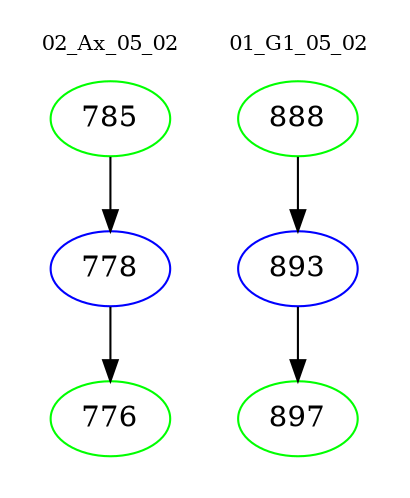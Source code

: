 digraph{
subgraph cluster_0 {
color = white
label = "02_Ax_05_02";
fontsize=10;
T0_785 [label="785", color="green"]
T0_785 -> T0_778 [color="black"]
T0_778 [label="778", color="blue"]
T0_778 -> T0_776 [color="black"]
T0_776 [label="776", color="green"]
}
subgraph cluster_1 {
color = white
label = "01_G1_05_02";
fontsize=10;
T1_888 [label="888", color="green"]
T1_888 -> T1_893 [color="black"]
T1_893 [label="893", color="blue"]
T1_893 -> T1_897 [color="black"]
T1_897 [label="897", color="green"]
}
}
